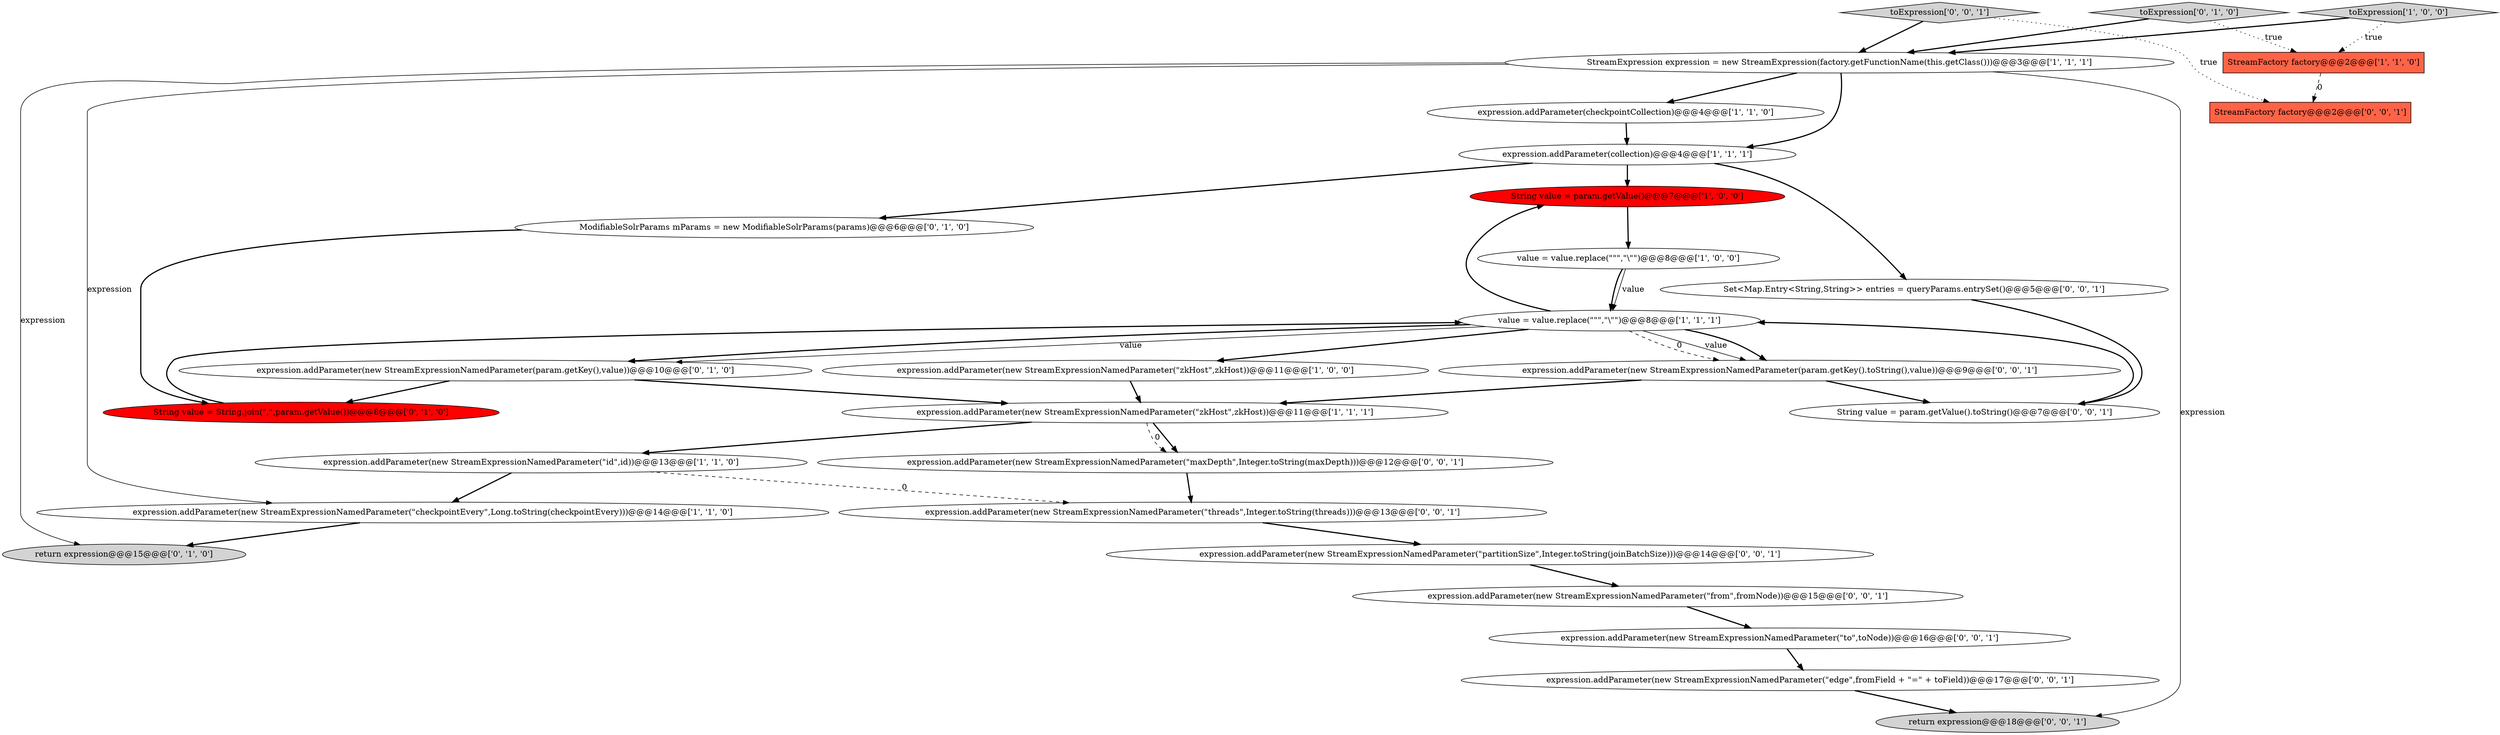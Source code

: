 digraph {
12 [style = filled, label = "toExpression['0', '1', '0']", fillcolor = lightgray, shape = diamond image = "AAA0AAABBB2BBB"];
25 [style = filled, label = "expression.addParameter(new StreamExpressionNamedParameter(\"threads\",Integer.toString(threads)))@@@13@@@['0', '0', '1']", fillcolor = white, shape = ellipse image = "AAA0AAABBB3BBB"];
19 [style = filled, label = "return expression@@@18@@@['0', '0', '1']", fillcolor = lightgray, shape = ellipse image = "AAA0AAABBB3BBB"];
14 [style = filled, label = "return expression@@@15@@@['0', '1', '0']", fillcolor = lightgray, shape = ellipse image = "AAA0AAABBB2BBB"];
23 [style = filled, label = "expression.addParameter(new StreamExpressionNamedParameter(param.getKey().toString(),value))@@@9@@@['0', '0', '1']", fillcolor = white, shape = ellipse image = "AAA0AAABBB3BBB"];
13 [style = filled, label = "expression.addParameter(new StreamExpressionNamedParameter(param.getKey(),value))@@@10@@@['0', '1', '0']", fillcolor = white, shape = ellipse image = "AAA0AAABBB2BBB"];
11 [style = filled, label = "String value = param.getValue()@@@7@@@['1', '0', '0']", fillcolor = red, shape = ellipse image = "AAA1AAABBB1BBB"];
15 [style = filled, label = "String value = String.join(\",\",param.getValue())@@@8@@@['0', '1', '0']", fillcolor = red, shape = ellipse image = "AAA1AAABBB2BBB"];
28 [style = filled, label = "expression.addParameter(new StreamExpressionNamedParameter(\"partitionSize\",Integer.toString(joinBatchSize)))@@@14@@@['0', '0', '1']", fillcolor = white, shape = ellipse image = "AAA0AAABBB3BBB"];
24 [style = filled, label = "expression.addParameter(new StreamExpressionNamedParameter(\"from\",fromNode))@@@15@@@['0', '0', '1']", fillcolor = white, shape = ellipse image = "AAA0AAABBB3BBB"];
5 [style = filled, label = "expression.addParameter(new StreamExpressionNamedParameter(\"zkHost\",zkHost))@@@11@@@['1', '1', '1']", fillcolor = white, shape = ellipse image = "AAA0AAABBB1BBB"];
0 [style = filled, label = "StreamFactory factory@@@2@@@['1', '1', '0']", fillcolor = tomato, shape = box image = "AAA0AAABBB1BBB"];
2 [style = filled, label = "expression.addParameter(new StreamExpressionNamedParameter(\"id\",id))@@@13@@@['1', '1', '0']", fillcolor = white, shape = ellipse image = "AAA0AAABBB1BBB"];
8 [style = filled, label = "expression.addParameter(new StreamExpressionNamedParameter(\"zkHost\",zkHost))@@@11@@@['1', '0', '0']", fillcolor = white, shape = ellipse image = "AAA0AAABBB1BBB"];
20 [style = filled, label = "expression.addParameter(new StreamExpressionNamedParameter(\"edge\",fromField + \"=\" + toField))@@@17@@@['0', '0', '1']", fillcolor = white, shape = ellipse image = "AAA0AAABBB3BBB"];
21 [style = filled, label = "expression.addParameter(new StreamExpressionNamedParameter(\"maxDepth\",Integer.toString(maxDepth)))@@@12@@@['0', '0', '1']", fillcolor = white, shape = ellipse image = "AAA0AAABBB3BBB"];
27 [style = filled, label = "Set<Map.Entry<String,String>> entries = queryParams.entrySet()@@@5@@@['0', '0', '1']", fillcolor = white, shape = ellipse image = "AAA0AAABBB3BBB"];
6 [style = filled, label = "value = value.replace(\"\"\",\"\\\"\")@@@8@@@['1', '0', '0']", fillcolor = white, shape = ellipse image = "AAA0AAABBB1BBB"];
22 [style = filled, label = "String value = param.getValue().toString()@@@7@@@['0', '0', '1']", fillcolor = white, shape = ellipse image = "AAA0AAABBB3BBB"];
18 [style = filled, label = "StreamFactory factory@@@2@@@['0', '0', '1']", fillcolor = tomato, shape = box image = "AAA0AAABBB3BBB"];
16 [style = filled, label = "ModifiableSolrParams mParams = new ModifiableSolrParams(params)@@@6@@@['0', '1', '0']", fillcolor = white, shape = ellipse image = "AAA0AAABBB2BBB"];
3 [style = filled, label = "StreamExpression expression = new StreamExpression(factory.getFunctionName(this.getClass()))@@@3@@@['1', '1', '1']", fillcolor = white, shape = ellipse image = "AAA0AAABBB1BBB"];
4 [style = filled, label = "expression.addParameter(collection)@@@4@@@['1', '1', '1']", fillcolor = white, shape = ellipse image = "AAA0AAABBB1BBB"];
17 [style = filled, label = "toExpression['0', '0', '1']", fillcolor = lightgray, shape = diamond image = "AAA0AAABBB3BBB"];
26 [style = filled, label = "expression.addParameter(new StreamExpressionNamedParameter(\"to\",toNode))@@@16@@@['0', '0', '1']", fillcolor = white, shape = ellipse image = "AAA0AAABBB3BBB"];
9 [style = filled, label = "toExpression['1', '0', '0']", fillcolor = lightgray, shape = diamond image = "AAA0AAABBB1BBB"];
7 [style = filled, label = "expression.addParameter(new StreamExpressionNamedParameter(\"checkpointEvery\",Long.toString(checkpointEvery)))@@@14@@@['1', '1', '0']", fillcolor = white, shape = ellipse image = "AAA0AAABBB1BBB"];
10 [style = filled, label = "expression.addParameter(checkpointCollection)@@@4@@@['1', '1', '0']", fillcolor = white, shape = ellipse image = "AAA0AAABBB1BBB"];
1 [style = filled, label = "value = value.replace(\"\"\",\"\\\"\")@@@8@@@['1', '1', '1']", fillcolor = white, shape = ellipse image = "AAA0AAABBB1BBB"];
1->23 [style = solid, label="value"];
16->15 [style = bold, label=""];
1->13 [style = solid, label="value"];
25->28 [style = bold, label=""];
9->0 [style = dotted, label="true"];
1->8 [style = bold, label=""];
23->5 [style = bold, label=""];
17->18 [style = dotted, label="true"];
6->1 [style = solid, label="value"];
11->6 [style = bold, label=""];
3->19 [style = solid, label="expression"];
26->20 [style = bold, label=""];
21->25 [style = bold, label=""];
3->14 [style = solid, label="expression"];
27->22 [style = bold, label=""];
3->4 [style = bold, label=""];
1->13 [style = bold, label=""];
1->23 [style = bold, label=""];
1->11 [style = bold, label=""];
3->7 [style = solid, label="expression"];
7->14 [style = bold, label=""];
5->21 [style = bold, label=""];
6->1 [style = bold, label=""];
3->10 [style = bold, label=""];
24->26 [style = bold, label=""];
5->2 [style = bold, label=""];
23->22 [style = bold, label=""];
8->5 [style = bold, label=""];
4->27 [style = bold, label=""];
2->25 [style = dashed, label="0"];
13->5 [style = bold, label=""];
10->4 [style = bold, label=""];
28->24 [style = bold, label=""];
9->3 [style = bold, label=""];
17->3 [style = bold, label=""];
12->0 [style = dotted, label="true"];
0->18 [style = dashed, label="0"];
5->21 [style = dashed, label="0"];
12->3 [style = bold, label=""];
13->15 [style = bold, label=""];
22->1 [style = bold, label=""];
2->7 [style = bold, label=""];
4->11 [style = bold, label=""];
20->19 [style = bold, label=""];
1->23 [style = dashed, label="0"];
4->16 [style = bold, label=""];
15->1 [style = bold, label=""];
}
